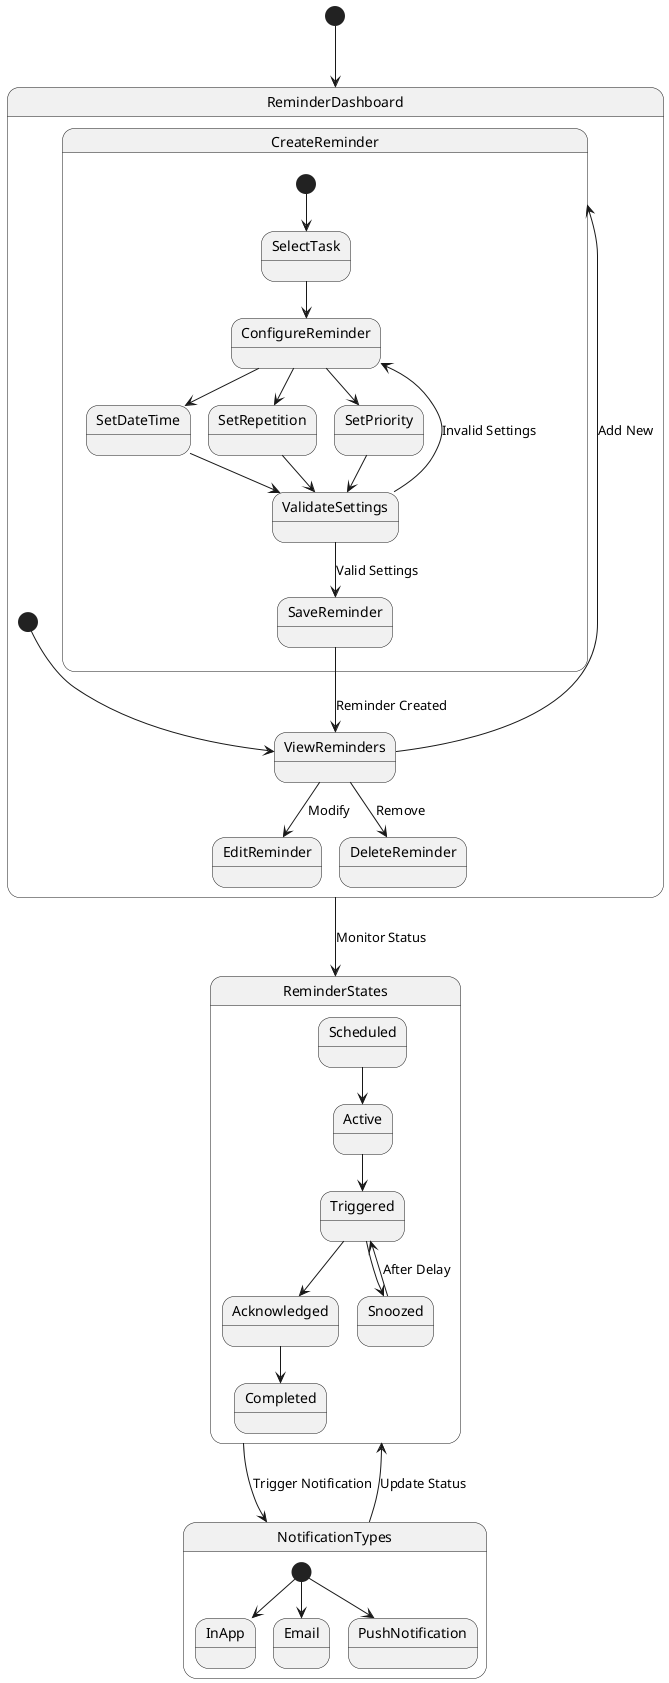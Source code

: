 @startuml Reminder System State Diagram

[*] --> ReminderDashboard

state ReminderDashboard {
    [*] --> ViewReminders
    ViewReminders --> CreateReminder : Add New
    ViewReminders --> EditReminder : Modify
    ViewReminders --> DeleteReminder : Remove
}

state CreateReminder {
    [*] --> SelectTask
    SelectTask --> ConfigureReminder
    ConfigureReminder --> SetDateTime
    ConfigureReminder --> SetRepetition
    ConfigureReminder --> SetPriority
    SetDateTime --> ValidateSettings
    SetRepetition --> ValidateSettings
    SetPriority --> ValidateSettings
    ValidateSettings --> SaveReminder : Valid Settings
    ValidateSettings --> ConfigureReminder : Invalid Settings
    SaveReminder --> ViewReminders : Reminder Created
}

state ReminderStates {
    Scheduled --> Active
    Active --> Triggered
    Triggered --> Acknowledged
    Triggered --> Snoozed
    Snoozed --> Triggered : After Delay
    Acknowledged --> Completed
}

state NotificationTypes {
    [*] --> InApp
    [*] --> Email
    [*] --> PushNotification
}

ReminderDashboard --> ReminderStates : Monitor Status
ReminderStates --> NotificationTypes : Trigger Notification
NotificationTypes --> ReminderStates : Update Status

@enduml
